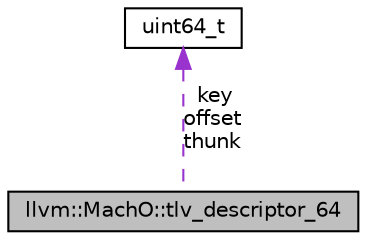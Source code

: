 digraph "llvm::MachO::tlv_descriptor_64"
{
 // LATEX_PDF_SIZE
  bgcolor="transparent";
  edge [fontname="Helvetica",fontsize="10",labelfontname="Helvetica",labelfontsize="10"];
  node [fontname="Helvetica",fontsize="10",shape="box"];
  Node1 [label="llvm::MachO::tlv_descriptor_64",height=0.2,width=0.4,color="black", fillcolor="grey75", style="filled", fontcolor="black",tooltip=" "];
  Node2 -> Node1 [dir="back",color="darkorchid3",fontsize="10",style="dashed",label=" key\noffset\nthunk" ,fontname="Helvetica"];
  Node2 [label="uint64_t",height=0.2,width=0.4,color="black",tooltip=" "];
}
